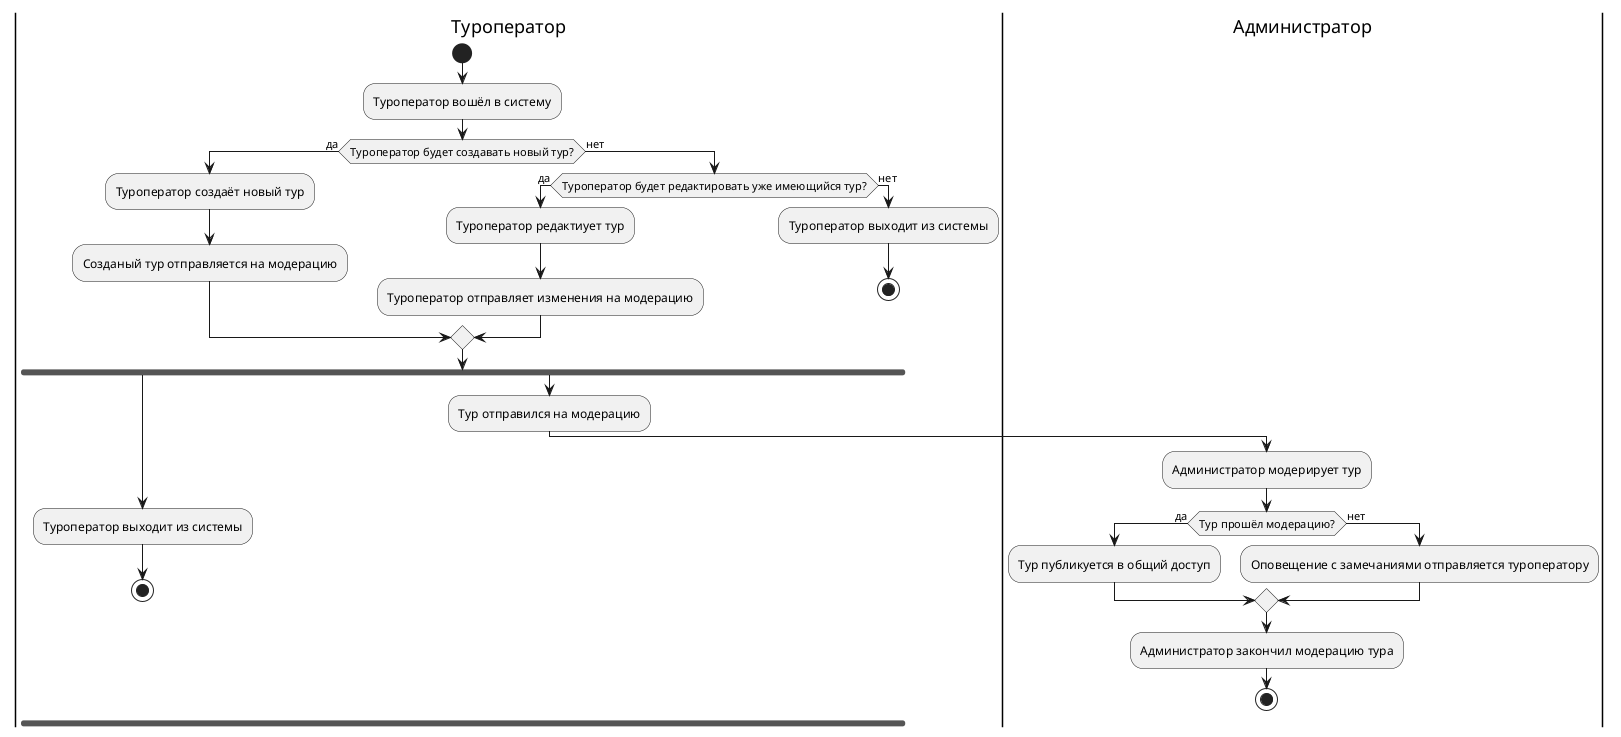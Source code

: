 @startuml
|Туроператор|
start
:Туроператор вошёл в систему;
if (Туроператор будет создавать новый тур?) then (да)
    :Туроператор создаёт новый тур;
    :Созданый тур отправляется на модерацию;
else (нет)
    if (Туроператор будет редактировать уже имеющийся тур?) then (да)
        :Туроператор редактиует тур;
        :Туроператор отправляет изменения на модерацию;
    else (нет)
        :Туроператор выходит из системы;
        stop
    endif
endif
fork
    :Туроператор выходит из системы;
    stop
fork again
    :Тур отправился на модерацию;
    |Администратор|
    :Администратор модерирует тур;
    if (Тур прошёл модерацию?) then (да)
        :Тур публикуется в общий доступ;
    else (нет)
        :Оповещение с замечаниями отправляется туроператору;
    endif
    :Администратор закончил модерацию тура;

stop
@enduml